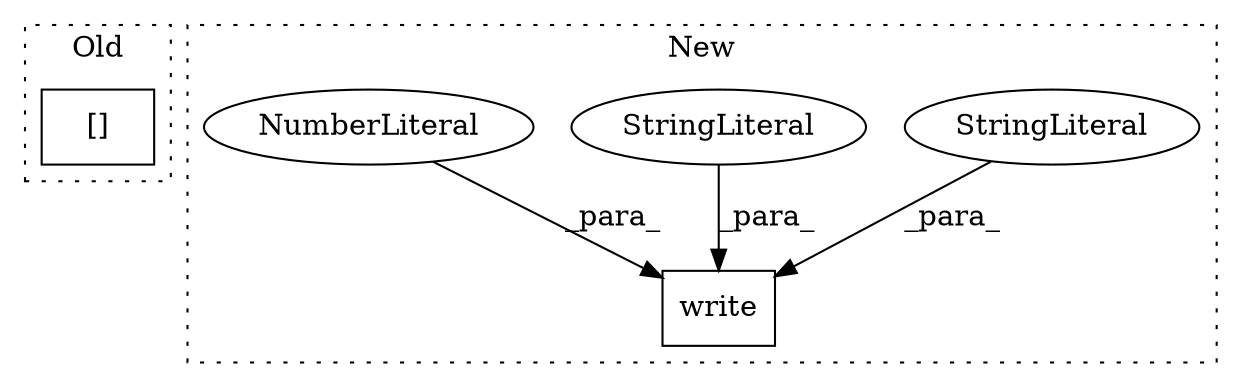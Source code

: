 digraph G {
subgraph cluster0 {
1 [label="[]" a="2" s="3730,3824" l="19,2" shape="box"];
label = "Old";
style="dotted";
}
subgraph cluster1 {
2 [label="write" a="32" s="4030,4068" l="6,1" shape="box"];
3 [label="StringLiteral" a="45" s="4051" l="5" shape="ellipse"];
4 [label="StringLiteral" a="45" s="4057" l="7" shape="ellipse"];
5 [label="NumberLiteral" a="34" s="4065" l="3" shape="ellipse"];
label = "New";
style="dotted";
}
3 -> 2 [label="_para_"];
4 -> 2 [label="_para_"];
5 -> 2 [label="_para_"];
}